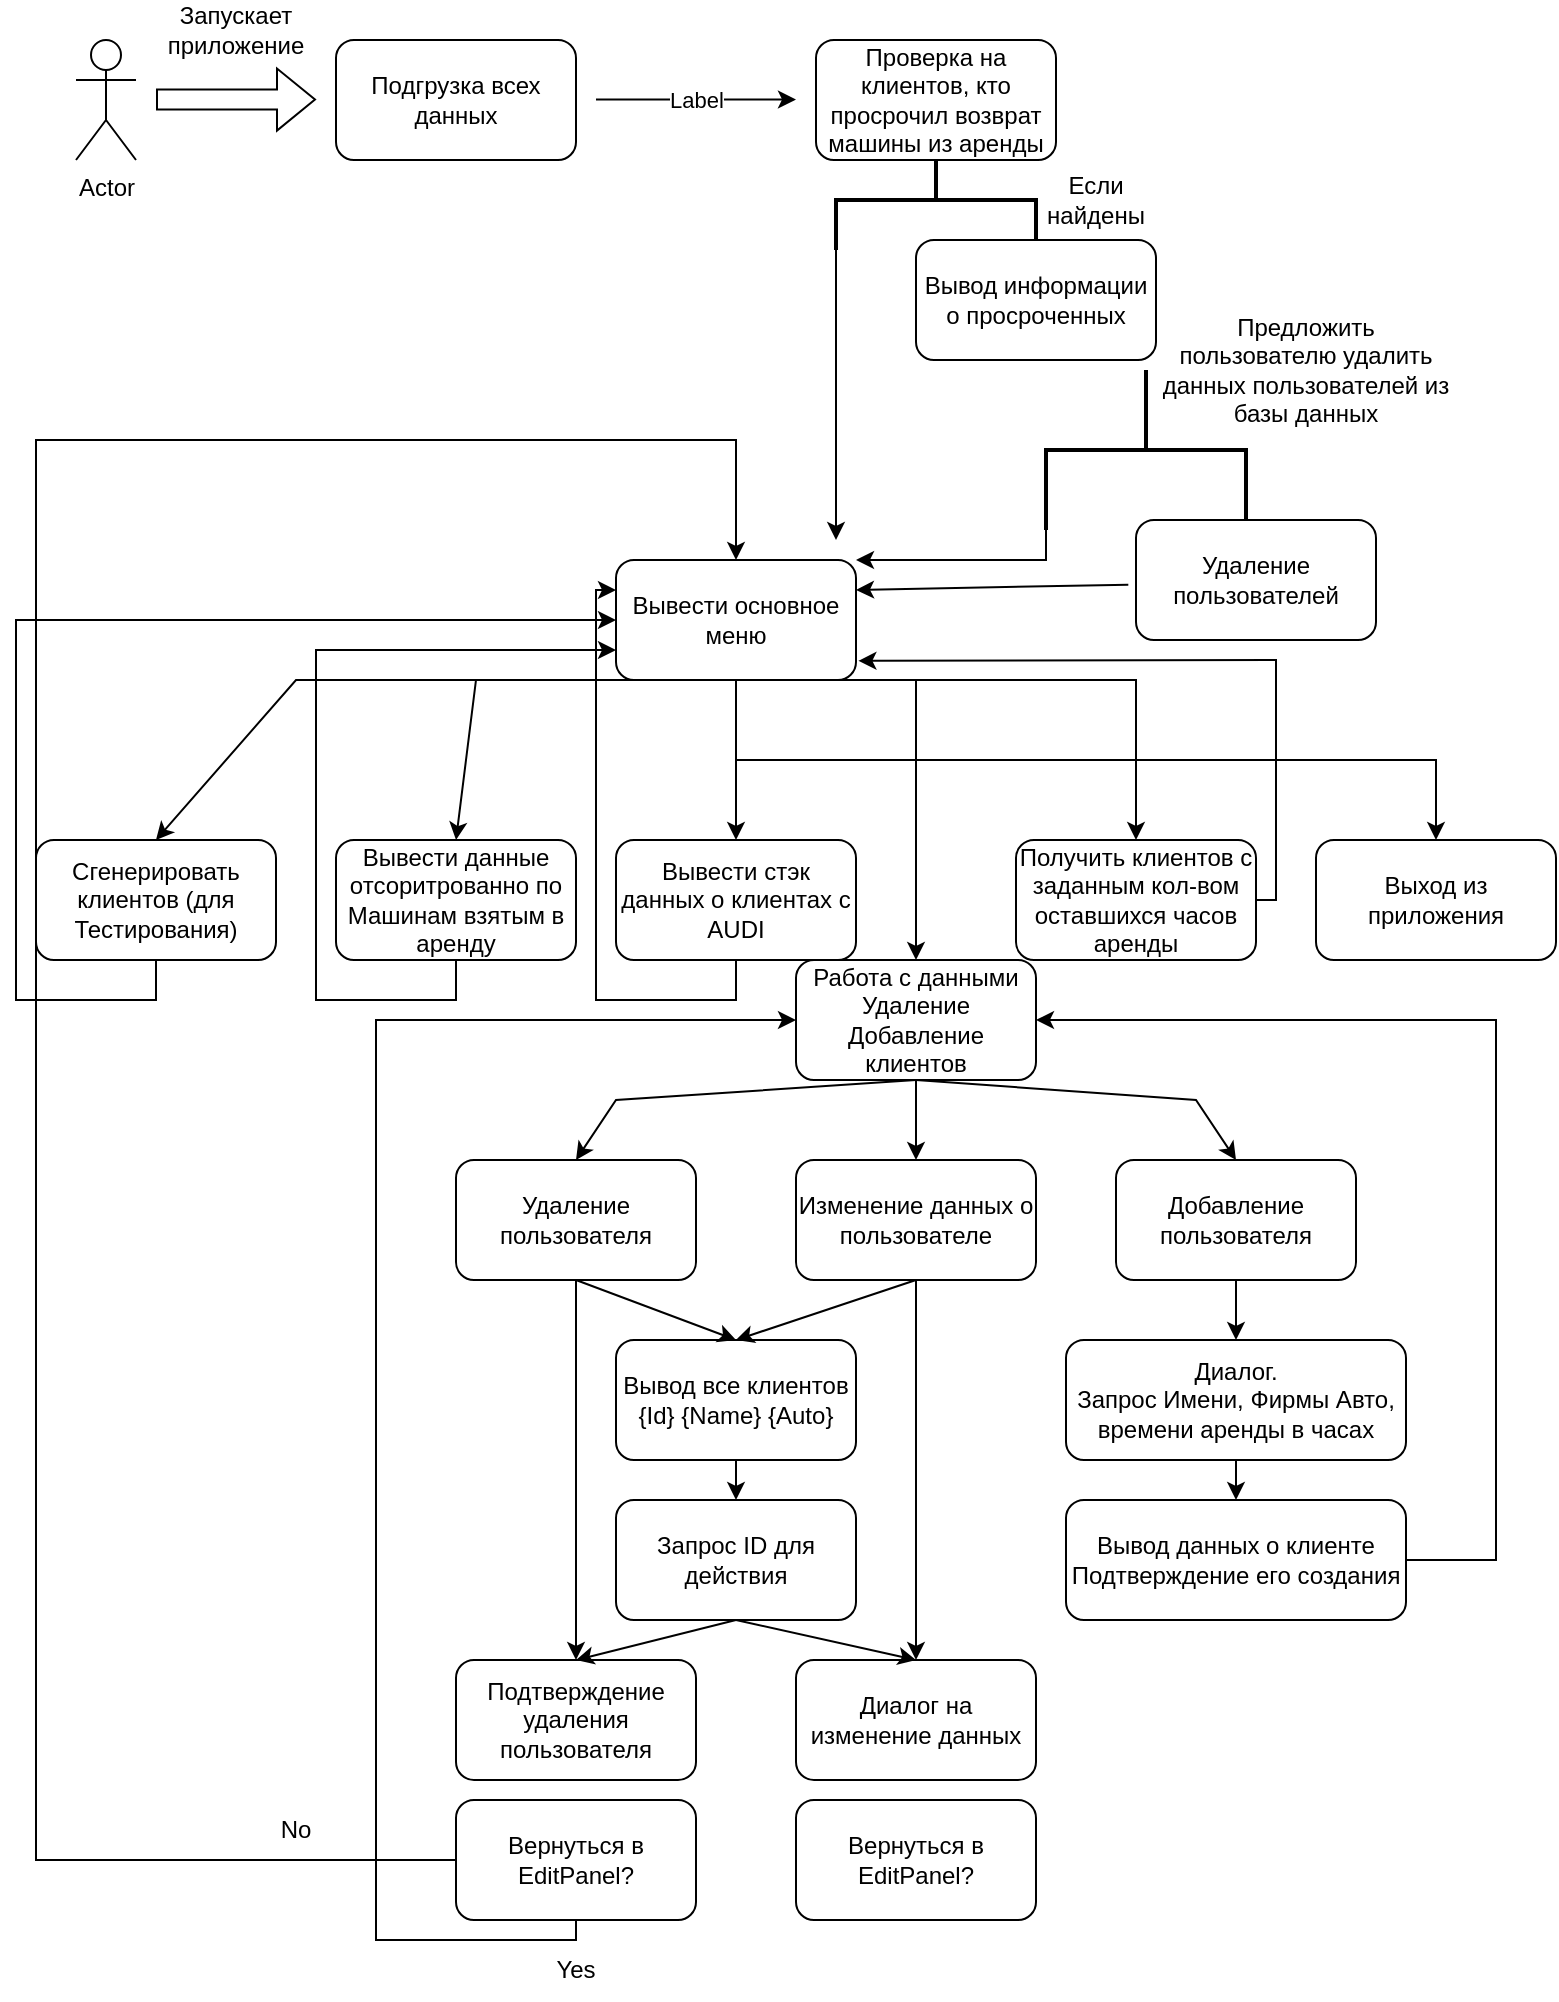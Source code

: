 <mxfile version="24.4.14" type="github">
  <diagram name="Страница — 1" id="AKfl-pNReUKcePanL-fY">
    <mxGraphModel dx="1064" dy="622" grid="1" gridSize="10" guides="1" tooltips="1" connect="1" arrows="1" fold="1" page="1" pageScale="1" pageWidth="827" pageHeight="1169" math="0" shadow="0">
      <root>
        <mxCell id="0" />
        <mxCell id="1" parent="0" />
        <mxCell id="Q_vtZvXROcEKYur5jXP--1" value="Actor" style="shape=umlActor;verticalLabelPosition=bottom;verticalAlign=top;html=1;outlineConnect=0;" vertex="1" parent="1">
          <mxGeometry x="40" y="50" width="30" height="60" as="geometry" />
        </mxCell>
        <mxCell id="Q_vtZvXROcEKYur5jXP--2" value="" style="shape=flexArrow;endArrow=classic;html=1;rounded=0;" edge="1" parent="1">
          <mxGeometry width="50" height="50" relative="1" as="geometry">
            <mxPoint x="80" y="79.77" as="sourcePoint" />
            <mxPoint x="160" y="79.77" as="targetPoint" />
          </mxGeometry>
        </mxCell>
        <mxCell id="Q_vtZvXROcEKYur5jXP--3" value="Запускает приложение" style="text;html=1;align=center;verticalAlign=middle;whiteSpace=wrap;rounded=0;" vertex="1" parent="1">
          <mxGeometry x="90" y="30" width="60" height="30" as="geometry" />
        </mxCell>
        <mxCell id="Q_vtZvXROcEKYur5jXP--4" value="Подгрузка всех данных" style="rounded=1;whiteSpace=wrap;html=1;" vertex="1" parent="1">
          <mxGeometry x="170" y="50" width="120" height="60" as="geometry" />
        </mxCell>
        <mxCell id="Q_vtZvXROcEKYur5jXP--6" value="" style="endArrow=classic;html=1;rounded=0;" edge="1" parent="1">
          <mxGeometry relative="1" as="geometry">
            <mxPoint x="300" y="79.77" as="sourcePoint" />
            <mxPoint x="400" y="79.77" as="targetPoint" />
          </mxGeometry>
        </mxCell>
        <mxCell id="Q_vtZvXROcEKYur5jXP--7" value="Label" style="edgeLabel;resizable=0;html=1;;align=center;verticalAlign=middle;" connectable="0" vertex="1" parent="Q_vtZvXROcEKYur5jXP--6">
          <mxGeometry relative="1" as="geometry" />
        </mxCell>
        <mxCell id="Q_vtZvXROcEKYur5jXP--8" value="" style="strokeWidth=2;html=1;shape=mxgraph.flowchart.annotation_2;align=left;labelPosition=right;pointerEvents=1;rotation=90;" vertex="1" parent="1">
          <mxGeometry x="445" y="80" width="50" height="100" as="geometry" />
        </mxCell>
        <mxCell id="Q_vtZvXROcEKYur5jXP--9" value="Проверка на клиентов, кто просрочил возврат машины из аренды" style="rounded=1;whiteSpace=wrap;html=1;" vertex="1" parent="1">
          <mxGeometry x="410" y="50" width="120" height="60" as="geometry" />
        </mxCell>
        <mxCell id="Q_vtZvXROcEKYur5jXP--10" value="Вывод информации о просроченных" style="rounded=1;whiteSpace=wrap;html=1;" vertex="1" parent="1">
          <mxGeometry x="460" y="150" width="120" height="60" as="geometry" />
        </mxCell>
        <mxCell id="Q_vtZvXROcEKYur5jXP--11" value="Если найдены" style="text;html=1;align=center;verticalAlign=middle;whiteSpace=wrap;rounded=0;" vertex="1" parent="1">
          <mxGeometry x="520" y="115" width="60" height="30" as="geometry" />
        </mxCell>
        <mxCell id="Q_vtZvXROcEKYur5jXP--12" value="" style="strokeWidth=2;html=1;shape=mxgraph.flowchart.annotation_2;align=left;labelPosition=right;pointerEvents=1;rotation=90;" vertex="1" parent="1">
          <mxGeometry x="535" y="205" width="80" height="100" as="geometry" />
        </mxCell>
        <mxCell id="Q_vtZvXROcEKYur5jXP--13" value="Предложить пользователю удалить данных пользователей из базы данных" style="text;html=1;align=center;verticalAlign=middle;whiteSpace=wrap;rounded=0;" vertex="1" parent="1">
          <mxGeometry x="580" y="200" width="150" height="30" as="geometry" />
        </mxCell>
        <mxCell id="Q_vtZvXROcEKYur5jXP--14" value="Удаление пользователей" style="rounded=1;whiteSpace=wrap;html=1;" vertex="1" parent="1">
          <mxGeometry x="570" y="290" width="120" height="60" as="geometry" />
        </mxCell>
        <mxCell id="Q_vtZvXROcEKYur5jXP--16" value="" style="endArrow=classic;html=1;rounded=0;exitX=-0.032;exitY=0.539;exitDx=0;exitDy=0;exitPerimeter=0;entryX=1;entryY=0.25;entryDx=0;entryDy=0;" edge="1" parent="1" source="Q_vtZvXROcEKYur5jXP--14" target="Q_vtZvXROcEKYur5jXP--19">
          <mxGeometry width="50" height="50" relative="1" as="geometry">
            <mxPoint x="400" y="360" as="sourcePoint" />
            <mxPoint x="430" y="320" as="targetPoint" />
          </mxGeometry>
        </mxCell>
        <mxCell id="Q_vtZvXROcEKYur5jXP--17" value="" style="endArrow=classic;html=1;rounded=0;exitX=1;exitY=1;exitDx=0;exitDy=0;exitPerimeter=0;entryX=1;entryY=0;entryDx=0;entryDy=0;" edge="1" parent="1" source="Q_vtZvXROcEKYur5jXP--12" target="Q_vtZvXROcEKYur5jXP--19">
          <mxGeometry width="50" height="50" relative="1" as="geometry">
            <mxPoint x="400" y="360" as="sourcePoint" />
            <mxPoint x="525" y="330" as="targetPoint" />
            <Array as="points">
              <mxPoint x="525" y="310" />
            </Array>
          </mxGeometry>
        </mxCell>
        <mxCell id="Q_vtZvXROcEKYur5jXP--18" value="" style="endArrow=classic;html=1;rounded=0;exitX=1;exitY=1;exitDx=0;exitDy=0;exitPerimeter=0;" edge="1" parent="1" source="Q_vtZvXROcEKYur5jXP--8">
          <mxGeometry width="50" height="50" relative="1" as="geometry">
            <mxPoint x="420" y="200" as="sourcePoint" />
            <mxPoint x="420" y="300" as="targetPoint" />
          </mxGeometry>
        </mxCell>
        <mxCell id="Q_vtZvXROcEKYur5jXP--19" value="Вывести основное меню" style="rounded=1;whiteSpace=wrap;html=1;" vertex="1" parent="1">
          <mxGeometry x="310" y="310" width="120" height="60" as="geometry" />
        </mxCell>
        <mxCell id="Q_vtZvXROcEKYur5jXP--20" value="Сгенерировать клиентов (для Тестирования)" style="rounded=1;whiteSpace=wrap;html=1;" vertex="1" parent="1">
          <mxGeometry x="20" y="450" width="120" height="60" as="geometry" />
        </mxCell>
        <mxCell id="Q_vtZvXROcEKYur5jXP--21" value="" style="endArrow=classic;html=1;rounded=0;exitX=0.5;exitY=1;exitDx=0;exitDy=0;entryX=0.5;entryY=0;entryDx=0;entryDy=0;" edge="1" parent="1" source="Q_vtZvXROcEKYur5jXP--19" target="Q_vtZvXROcEKYur5jXP--20">
          <mxGeometry width="50" height="50" relative="1" as="geometry">
            <mxPoint x="360" y="410" as="sourcePoint" />
            <mxPoint x="410" y="360" as="targetPoint" />
            <Array as="points">
              <mxPoint x="150" y="370" />
            </Array>
          </mxGeometry>
        </mxCell>
        <mxCell id="Q_vtZvXROcEKYur5jXP--22" value="Вывести данные отсоритрованно по Машинам взятым в аренду" style="rounded=1;whiteSpace=wrap;html=1;" vertex="1" parent="1">
          <mxGeometry x="170" y="450" width="120" height="60" as="geometry" />
        </mxCell>
        <mxCell id="Q_vtZvXROcEKYur5jXP--23" value="" style="endArrow=classic;html=1;rounded=0;exitX=0.5;exitY=1;exitDx=0;exitDy=0;entryX=0.5;entryY=0;entryDx=0;entryDy=0;" edge="1" parent="1" source="Q_vtZvXROcEKYur5jXP--19" target="Q_vtZvXROcEKYur5jXP--22">
          <mxGeometry width="50" height="50" relative="1" as="geometry">
            <mxPoint x="320" y="510" as="sourcePoint" />
            <mxPoint x="370" y="460" as="targetPoint" />
            <Array as="points">
              <mxPoint x="240" y="370" />
            </Array>
          </mxGeometry>
        </mxCell>
        <mxCell id="Q_vtZvXROcEKYur5jXP--24" value="Вывести стэк данных о клиентах с AUDI" style="rounded=1;whiteSpace=wrap;html=1;" vertex="1" parent="1">
          <mxGeometry x="310" y="450" width="120" height="60" as="geometry" />
        </mxCell>
        <mxCell id="Q_vtZvXROcEKYur5jXP--25" value="" style="endArrow=classic;html=1;rounded=0;exitX=0.5;exitY=1;exitDx=0;exitDy=0;entryX=0.5;entryY=0;entryDx=0;entryDy=0;" edge="1" parent="1" source="Q_vtZvXROcEKYur5jXP--19" target="Q_vtZvXROcEKYur5jXP--24">
          <mxGeometry width="50" height="50" relative="1" as="geometry">
            <mxPoint x="320" y="510" as="sourcePoint" />
            <mxPoint x="370" y="400" as="targetPoint" />
          </mxGeometry>
        </mxCell>
        <mxCell id="Q_vtZvXROcEKYur5jXP--26" value="Работа с данными&lt;br&gt;Удаление Добавление клиентов" style="rounded=1;whiteSpace=wrap;html=1;" vertex="1" parent="1">
          <mxGeometry x="400" y="510" width="120" height="60" as="geometry" />
        </mxCell>
        <mxCell id="Q_vtZvXROcEKYur5jXP--27" value="" style="endArrow=classic;html=1;rounded=0;exitX=0.5;exitY=1;exitDx=0;exitDy=0;entryX=0.5;entryY=0;entryDx=0;entryDy=0;" edge="1" parent="1" source="Q_vtZvXROcEKYur5jXP--19" target="Q_vtZvXROcEKYur5jXP--26">
          <mxGeometry width="50" height="50" relative="1" as="geometry">
            <mxPoint x="420" y="420" as="sourcePoint" />
            <mxPoint x="470" y="370" as="targetPoint" />
            <Array as="points">
              <mxPoint x="460" y="370" />
            </Array>
          </mxGeometry>
        </mxCell>
        <mxCell id="Q_vtZvXROcEKYur5jXP--28" value="Получить клиентов с заданным кол-вом оставшихся часов аренды" style="rounded=1;whiteSpace=wrap;html=1;" vertex="1" parent="1">
          <mxGeometry x="510" y="450" width="120" height="60" as="geometry" />
        </mxCell>
        <mxCell id="Q_vtZvXROcEKYur5jXP--29" value="" style="endArrow=classic;html=1;rounded=0;entryX=0.5;entryY=0;entryDx=0;entryDy=0;exitX=0.5;exitY=1;exitDx=0;exitDy=0;" edge="1" parent="1" source="Q_vtZvXROcEKYur5jXP--19" target="Q_vtZvXROcEKYur5jXP--28">
          <mxGeometry width="50" height="50" relative="1" as="geometry">
            <mxPoint x="370" y="360" as="sourcePoint" />
            <mxPoint x="600" y="360" as="targetPoint" />
            <Array as="points">
              <mxPoint x="570" y="370" />
            </Array>
          </mxGeometry>
        </mxCell>
        <mxCell id="Q_vtZvXROcEKYur5jXP--32" value="" style="endArrow=classic;html=1;rounded=0;exitX=0.5;exitY=1;exitDx=0;exitDy=0;entryX=0.5;entryY=0;entryDx=0;entryDy=0;" edge="1" parent="1" source="Q_vtZvXROcEKYur5jXP--26" target="Q_vtZvXROcEKYur5jXP--33">
          <mxGeometry width="50" height="50" relative="1" as="geometry">
            <mxPoint x="380" y="670" as="sourcePoint" />
            <mxPoint x="310" y="600" as="targetPoint" />
            <Array as="points">
              <mxPoint x="310" y="580" />
            </Array>
          </mxGeometry>
        </mxCell>
        <mxCell id="Q_vtZvXROcEKYur5jXP--33" value="Удаление пользователя" style="rounded=1;whiteSpace=wrap;html=1;" vertex="1" parent="1">
          <mxGeometry x="230" y="610" width="120" height="60" as="geometry" />
        </mxCell>
        <mxCell id="Q_vtZvXROcEKYur5jXP--34" value="Изменение данных о пользователе" style="rounded=1;whiteSpace=wrap;html=1;" vertex="1" parent="1">
          <mxGeometry x="400" y="610" width="120" height="60" as="geometry" />
        </mxCell>
        <mxCell id="Q_vtZvXROcEKYur5jXP--35" value="Добавление пользователя" style="rounded=1;whiteSpace=wrap;html=1;" vertex="1" parent="1">
          <mxGeometry x="560" y="610" width="120" height="60" as="geometry" />
        </mxCell>
        <mxCell id="Q_vtZvXROcEKYur5jXP--36" value="" style="endArrow=classic;html=1;rounded=0;exitX=0.5;exitY=1;exitDx=0;exitDy=0;entryX=0.5;entryY=0;entryDx=0;entryDy=0;" edge="1" parent="1" source="Q_vtZvXROcEKYur5jXP--26" target="Q_vtZvXROcEKYur5jXP--34">
          <mxGeometry width="50" height="50" relative="1" as="geometry">
            <mxPoint x="470" y="580" as="sourcePoint" />
            <mxPoint x="300" y="620" as="targetPoint" />
            <Array as="points">
              <mxPoint x="460" y="590" />
            </Array>
          </mxGeometry>
        </mxCell>
        <mxCell id="Q_vtZvXROcEKYur5jXP--37" value="" style="endArrow=classic;html=1;rounded=0;exitX=0.5;exitY=1;exitDx=0;exitDy=0;entryX=0.5;entryY=0;entryDx=0;entryDy=0;" edge="1" parent="1" source="Q_vtZvXROcEKYur5jXP--26" target="Q_vtZvXROcEKYur5jXP--35">
          <mxGeometry width="50" height="50" relative="1" as="geometry">
            <mxPoint x="470" y="580" as="sourcePoint" />
            <mxPoint x="472" y="615" as="targetPoint" />
            <Array as="points">
              <mxPoint x="600" y="580" />
            </Array>
          </mxGeometry>
        </mxCell>
        <mxCell id="Q_vtZvXROcEKYur5jXP--40" value="" style="endArrow=classic;html=1;rounded=0;exitX=0.5;exitY=1;exitDx=0;exitDy=0;entryX=0;entryY=0.5;entryDx=0;entryDy=0;" edge="1" parent="1" source="Q_vtZvXROcEKYur5jXP--20" target="Q_vtZvXROcEKYur5jXP--19">
          <mxGeometry width="50" height="50" relative="1" as="geometry">
            <mxPoint x="50" y="580" as="sourcePoint" />
            <mxPoint x="100" y="530" as="targetPoint" />
            <Array as="points">
              <mxPoint x="80" y="530" />
              <mxPoint x="10" y="530" />
              <mxPoint x="10" y="340" />
            </Array>
          </mxGeometry>
        </mxCell>
        <mxCell id="Q_vtZvXROcEKYur5jXP--41" value="" style="endArrow=classic;html=1;rounded=0;exitX=0.5;exitY=1;exitDx=0;exitDy=0;entryX=0;entryY=0.75;entryDx=0;entryDy=0;" edge="1" parent="1" source="Q_vtZvXROcEKYur5jXP--22" target="Q_vtZvXROcEKYur5jXP--19">
          <mxGeometry width="50" height="50" relative="1" as="geometry">
            <mxPoint x="190" y="420" as="sourcePoint" />
            <mxPoint x="240" y="370" as="targetPoint" />
            <Array as="points">
              <mxPoint x="230" y="530" />
              <mxPoint x="160" y="530" />
              <mxPoint x="160" y="355" />
            </Array>
          </mxGeometry>
        </mxCell>
        <mxCell id="Q_vtZvXROcEKYur5jXP--42" value="" style="endArrow=classic;html=1;rounded=0;entryX=0;entryY=0.25;entryDx=0;entryDy=0;exitX=0.5;exitY=1;exitDx=0;exitDy=0;" edge="1" parent="1" source="Q_vtZvXROcEKYur5jXP--24" target="Q_vtZvXROcEKYur5jXP--19">
          <mxGeometry width="50" height="50" relative="1" as="geometry">
            <mxPoint x="370" y="560" as="sourcePoint" />
            <mxPoint x="370" y="580.711" as="targetPoint" />
            <Array as="points">
              <mxPoint x="370" y="530" />
              <mxPoint x="300" y="530" />
              <mxPoint x="300" y="325" />
            </Array>
          </mxGeometry>
        </mxCell>
        <mxCell id="Q_vtZvXROcEKYur5jXP--43" value="" style="endArrow=classic;html=1;rounded=0;exitX=1;exitY=0.5;exitDx=0;exitDy=0;entryX=1.01;entryY=0.84;entryDx=0;entryDy=0;entryPerimeter=0;" edge="1" parent="1" source="Q_vtZvXROcEKYur5jXP--28" target="Q_vtZvXROcEKYur5jXP--19">
          <mxGeometry width="50" height="50" relative="1" as="geometry">
            <mxPoint x="750" y="480" as="sourcePoint" />
            <mxPoint x="800" y="430" as="targetPoint" />
            <Array as="points">
              <mxPoint x="640" y="480" />
              <mxPoint x="640" y="360" />
            </Array>
          </mxGeometry>
        </mxCell>
        <mxCell id="Q_vtZvXROcEKYur5jXP--44" value="Вывод все клиентов&lt;div&gt;{Id} {Name} {Auto}&lt;/div&gt;" style="rounded=1;whiteSpace=wrap;html=1;" vertex="1" parent="1">
          <mxGeometry x="310" y="700" width="120" height="60" as="geometry" />
        </mxCell>
        <mxCell id="Q_vtZvXROcEKYur5jXP--45" value="" style="endArrow=classic;html=1;rounded=0;exitX=0.5;exitY=1;exitDx=0;exitDy=0;entryX=0.5;entryY=0;entryDx=0;entryDy=0;" edge="1" parent="1" source="Q_vtZvXROcEKYur5jXP--33" target="Q_vtZvXROcEKYur5jXP--44">
          <mxGeometry width="50" height="50" relative="1" as="geometry">
            <mxPoint x="290" y="710" as="sourcePoint" />
            <mxPoint x="340" y="660" as="targetPoint" />
          </mxGeometry>
        </mxCell>
        <mxCell id="Q_vtZvXROcEKYur5jXP--46" value="Запрос ID для действия" style="rounded=1;whiteSpace=wrap;html=1;" vertex="1" parent="1">
          <mxGeometry x="310" y="780" width="120" height="60" as="geometry" />
        </mxCell>
        <mxCell id="Q_vtZvXROcEKYur5jXP--47" value="Подтверждение удаления пользователя" style="rounded=1;whiteSpace=wrap;html=1;" vertex="1" parent="1">
          <mxGeometry x="230" y="860" width="120" height="60" as="geometry" />
        </mxCell>
        <mxCell id="Q_vtZvXROcEKYur5jXP--48" value="" style="endArrow=classic;html=1;rounded=0;entryX=0;entryY=0.5;entryDx=0;entryDy=0;exitX=0.5;exitY=1;exitDx=0;exitDy=0;" edge="1" parent="1" source="Q_vtZvXROcEKYur5jXP--51" target="Q_vtZvXROcEKYur5jXP--26">
          <mxGeometry width="50" height="50" relative="1" as="geometry">
            <mxPoint x="290" y="890" as="sourcePoint" />
            <mxPoint x="290" y="960.711" as="targetPoint" />
            <Array as="points">
              <mxPoint x="290" y="1000" />
              <mxPoint x="190" y="1000" />
              <mxPoint x="190" y="920" />
              <mxPoint x="190" y="540" />
            </Array>
          </mxGeometry>
        </mxCell>
        <mxCell id="Q_vtZvXROcEKYur5jXP--49" value="" style="endArrow=classic;html=1;rounded=0;exitX=0.5;exitY=1;exitDx=0;exitDy=0;entryX=0.5;entryY=0;entryDx=0;entryDy=0;" edge="1" parent="1" source="Q_vtZvXROcEKYur5jXP--44" target="Q_vtZvXROcEKYur5jXP--46">
          <mxGeometry width="50" height="50" relative="1" as="geometry">
            <mxPoint x="280" y="790" as="sourcePoint" />
            <mxPoint x="330" y="740" as="targetPoint" />
          </mxGeometry>
        </mxCell>
        <mxCell id="Q_vtZvXROcEKYur5jXP--50" value="" style="endArrow=classic;html=1;rounded=0;exitX=0.5;exitY=1;exitDx=0;exitDy=0;entryX=0.5;entryY=0;entryDx=0;entryDy=0;" edge="1" parent="1" source="Q_vtZvXROcEKYur5jXP--46" target="Q_vtZvXROcEKYur5jXP--47">
          <mxGeometry width="50" height="50" relative="1" as="geometry">
            <mxPoint x="600" y="910" as="sourcePoint" />
            <mxPoint x="650" y="860" as="targetPoint" />
          </mxGeometry>
        </mxCell>
        <mxCell id="Q_vtZvXROcEKYur5jXP--51" value="Вернуться в EditPanel?" style="rounded=1;whiteSpace=wrap;html=1;" vertex="1" parent="1">
          <mxGeometry x="230" y="930" width="120" height="60" as="geometry" />
        </mxCell>
        <mxCell id="Q_vtZvXROcEKYur5jXP--52" value="" style="endArrow=classic;html=1;rounded=0;exitX=0;exitY=0.5;exitDx=0;exitDy=0;entryX=0.5;entryY=0;entryDx=0;entryDy=0;" edge="1" parent="1" source="Q_vtZvXROcEKYur5jXP--51" target="Q_vtZvXROcEKYur5jXP--19">
          <mxGeometry width="50" height="50" relative="1" as="geometry">
            <mxPoint x="460" y="1020" as="sourcePoint" />
            <mxPoint x="510" y="970" as="targetPoint" />
            <Array as="points">
              <mxPoint x="20" y="960" />
              <mxPoint x="20" y="250" />
              <mxPoint x="370" y="250" />
            </Array>
          </mxGeometry>
        </mxCell>
        <mxCell id="Q_vtZvXROcEKYur5jXP--54" value="No" style="text;html=1;align=center;verticalAlign=middle;whiteSpace=wrap;rounded=0;" vertex="1" parent="1">
          <mxGeometry x="120" y="930" width="60" height="30" as="geometry" />
        </mxCell>
        <mxCell id="Q_vtZvXROcEKYur5jXP--56" value="Yes" style="text;html=1;align=center;verticalAlign=middle;whiteSpace=wrap;rounded=0;" vertex="1" parent="1">
          <mxGeometry x="260" y="1000" width="60" height="30" as="geometry" />
        </mxCell>
        <mxCell id="Q_vtZvXROcEKYur5jXP--58" value="" style="endArrow=classic;html=1;rounded=0;exitX=0.5;exitY=1;exitDx=0;exitDy=0;entryX=0.5;entryY=0;entryDx=0;entryDy=0;" edge="1" parent="1" source="Q_vtZvXROcEKYur5jXP--34" target="Q_vtZvXROcEKYur5jXP--44">
          <mxGeometry width="50" height="50" relative="1" as="geometry">
            <mxPoint x="480" y="740" as="sourcePoint" />
            <mxPoint x="530" y="690" as="targetPoint" />
          </mxGeometry>
        </mxCell>
        <mxCell id="Q_vtZvXROcEKYur5jXP--59" value="" style="endArrow=classic;html=1;rounded=0;exitX=0.5;exitY=1;exitDx=0;exitDy=0;entryX=0.5;entryY=0;entryDx=0;entryDy=0;" edge="1" parent="1" source="Q_vtZvXROcEKYur5jXP--33" target="Q_vtZvXROcEKYur5jXP--47">
          <mxGeometry width="50" height="50" relative="1" as="geometry">
            <mxPoint x="240" y="760" as="sourcePoint" />
            <mxPoint x="290" y="710" as="targetPoint" />
          </mxGeometry>
        </mxCell>
        <mxCell id="Q_vtZvXROcEKYur5jXP--60" value="Диалог на изменение данных" style="rounded=1;whiteSpace=wrap;html=1;" vertex="1" parent="1">
          <mxGeometry x="400" y="860" width="120" height="60" as="geometry" />
        </mxCell>
        <mxCell id="Q_vtZvXROcEKYur5jXP--61" value="Вернуться в EditPanel?" style="rounded=1;whiteSpace=wrap;html=1;" vertex="1" parent="1">
          <mxGeometry x="400" y="930" width="120" height="60" as="geometry" />
        </mxCell>
        <mxCell id="Q_vtZvXROcEKYur5jXP--62" value="" style="endArrow=classic;html=1;rounded=0;entryX=0.5;entryY=0;entryDx=0;entryDy=0;exitX=0.5;exitY=1;exitDx=0;exitDy=0;" edge="1" parent="1" source="Q_vtZvXROcEKYur5jXP--46" target="Q_vtZvXROcEKYur5jXP--60">
          <mxGeometry width="50" height="50" relative="1" as="geometry">
            <mxPoint x="370" y="890" as="sourcePoint" />
            <mxPoint x="370" y="910.711" as="targetPoint" />
          </mxGeometry>
        </mxCell>
        <mxCell id="Q_vtZvXROcEKYur5jXP--63" value="" style="endArrow=classic;html=1;rounded=0;exitX=0.5;exitY=1;exitDx=0;exitDy=0;entryX=0.5;entryY=0;entryDx=0;entryDy=0;" edge="1" parent="1" source="Q_vtZvXROcEKYur5jXP--34" target="Q_vtZvXROcEKYur5jXP--60">
          <mxGeometry width="50" height="50" relative="1" as="geometry">
            <mxPoint x="470" y="680" as="sourcePoint" />
            <mxPoint x="700" y="870" as="targetPoint" />
          </mxGeometry>
        </mxCell>
        <mxCell id="Q_vtZvXROcEKYur5jXP--64" value="Диалог.&lt;br&gt;Запрос Имени, Фирмы Авто, времени аренды в часах" style="rounded=1;whiteSpace=wrap;html=1;" vertex="1" parent="1">
          <mxGeometry x="535" y="700" width="170" height="60" as="geometry" />
        </mxCell>
        <mxCell id="Q_vtZvXROcEKYur5jXP--65" value="" style="endArrow=classic;html=1;rounded=0;exitX=0.5;exitY=1;exitDx=0;exitDy=0;entryX=0.5;entryY=0;entryDx=0;entryDy=0;" edge="1" parent="1" source="Q_vtZvXROcEKYur5jXP--35" target="Q_vtZvXROcEKYur5jXP--64">
          <mxGeometry width="50" height="50" relative="1" as="geometry">
            <mxPoint x="750" y="670" as="sourcePoint" />
            <mxPoint x="800" y="620" as="targetPoint" />
          </mxGeometry>
        </mxCell>
        <mxCell id="Q_vtZvXROcEKYur5jXP--66" value="Вывод данных о клиенте&lt;div&gt;Подтверждение его создания&lt;/div&gt;" style="rounded=1;whiteSpace=wrap;html=1;" vertex="1" parent="1">
          <mxGeometry x="535" y="780" width="170" height="60" as="geometry" />
        </mxCell>
        <mxCell id="Q_vtZvXROcEKYur5jXP--67" value="" style="endArrow=classic;html=1;rounded=0;entryX=0.5;entryY=0;entryDx=0;entryDy=0;" edge="1" parent="1" source="Q_vtZvXROcEKYur5jXP--64" target="Q_vtZvXROcEKYur5jXP--66">
          <mxGeometry width="50" height="50" relative="1" as="geometry">
            <mxPoint x="620" y="810" as="sourcePoint" />
            <mxPoint x="680" y="770" as="targetPoint" />
          </mxGeometry>
        </mxCell>
        <mxCell id="Q_vtZvXROcEKYur5jXP--68" value="" style="endArrow=classic;html=1;rounded=0;exitX=1;exitY=0.5;exitDx=0;exitDy=0;entryX=1;entryY=0.5;entryDx=0;entryDy=0;" edge="1" parent="1" source="Q_vtZvXROcEKYur5jXP--66" target="Q_vtZvXROcEKYur5jXP--26">
          <mxGeometry width="50" height="50" relative="1" as="geometry">
            <mxPoint x="700" y="930" as="sourcePoint" />
            <mxPoint x="750" y="880" as="targetPoint" />
            <Array as="points">
              <mxPoint x="750" y="810" />
              <mxPoint x="750" y="540" />
            </Array>
          </mxGeometry>
        </mxCell>
        <mxCell id="Q_vtZvXROcEKYur5jXP--69" value="Выход из приложения" style="rounded=1;whiteSpace=wrap;html=1;" vertex="1" parent="1">
          <mxGeometry x="660" y="450" width="120" height="60" as="geometry" />
        </mxCell>
        <mxCell id="Q_vtZvXROcEKYur5jXP--70" value="" style="endArrow=classic;html=1;rounded=0;entryX=0.5;entryY=0;entryDx=0;entryDy=0;exitX=0.5;exitY=1;exitDx=0;exitDy=0;" edge="1" parent="1" source="Q_vtZvXROcEKYur5jXP--19" target="Q_vtZvXROcEKYur5jXP--69">
          <mxGeometry width="50" height="50" relative="1" as="geometry">
            <mxPoint x="480" y="400" as="sourcePoint" />
            <mxPoint x="370" y="440.711" as="targetPoint" />
            <Array as="points">
              <mxPoint x="370" y="410" />
              <mxPoint x="720" y="410" />
            </Array>
          </mxGeometry>
        </mxCell>
      </root>
    </mxGraphModel>
  </diagram>
</mxfile>
